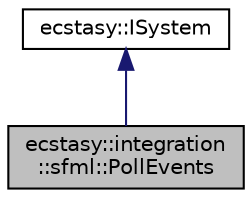 digraph "ecstasy::integration::sfml::PollEvents"
{
 // LATEX_PDF_SIZE
  edge [fontname="Helvetica",fontsize="10",labelfontname="Helvetica",labelfontsize="10"];
  node [fontname="Helvetica",fontsize="10",shape=record];
  Node1 [label="ecstasy::integration\l::sfml::PollEvents",height=0.2,width=0.4,color="black", fillcolor="grey75", style="filled", fontcolor="black",tooltip="Poll events system, polling the events from the RenderWindow resource if present."];
  Node2 -> Node1 [dir="back",color="midnightblue",fontsize="10",style="solid",fontname="Helvetica"];
  Node2 [label="ecstasy::ISystem",height=0.2,width=0.4,color="black", fillcolor="white", style="filled",URL="$classecstasy_1_1_i_system.html",tooltip="System interface, base class of all systems."];
}
